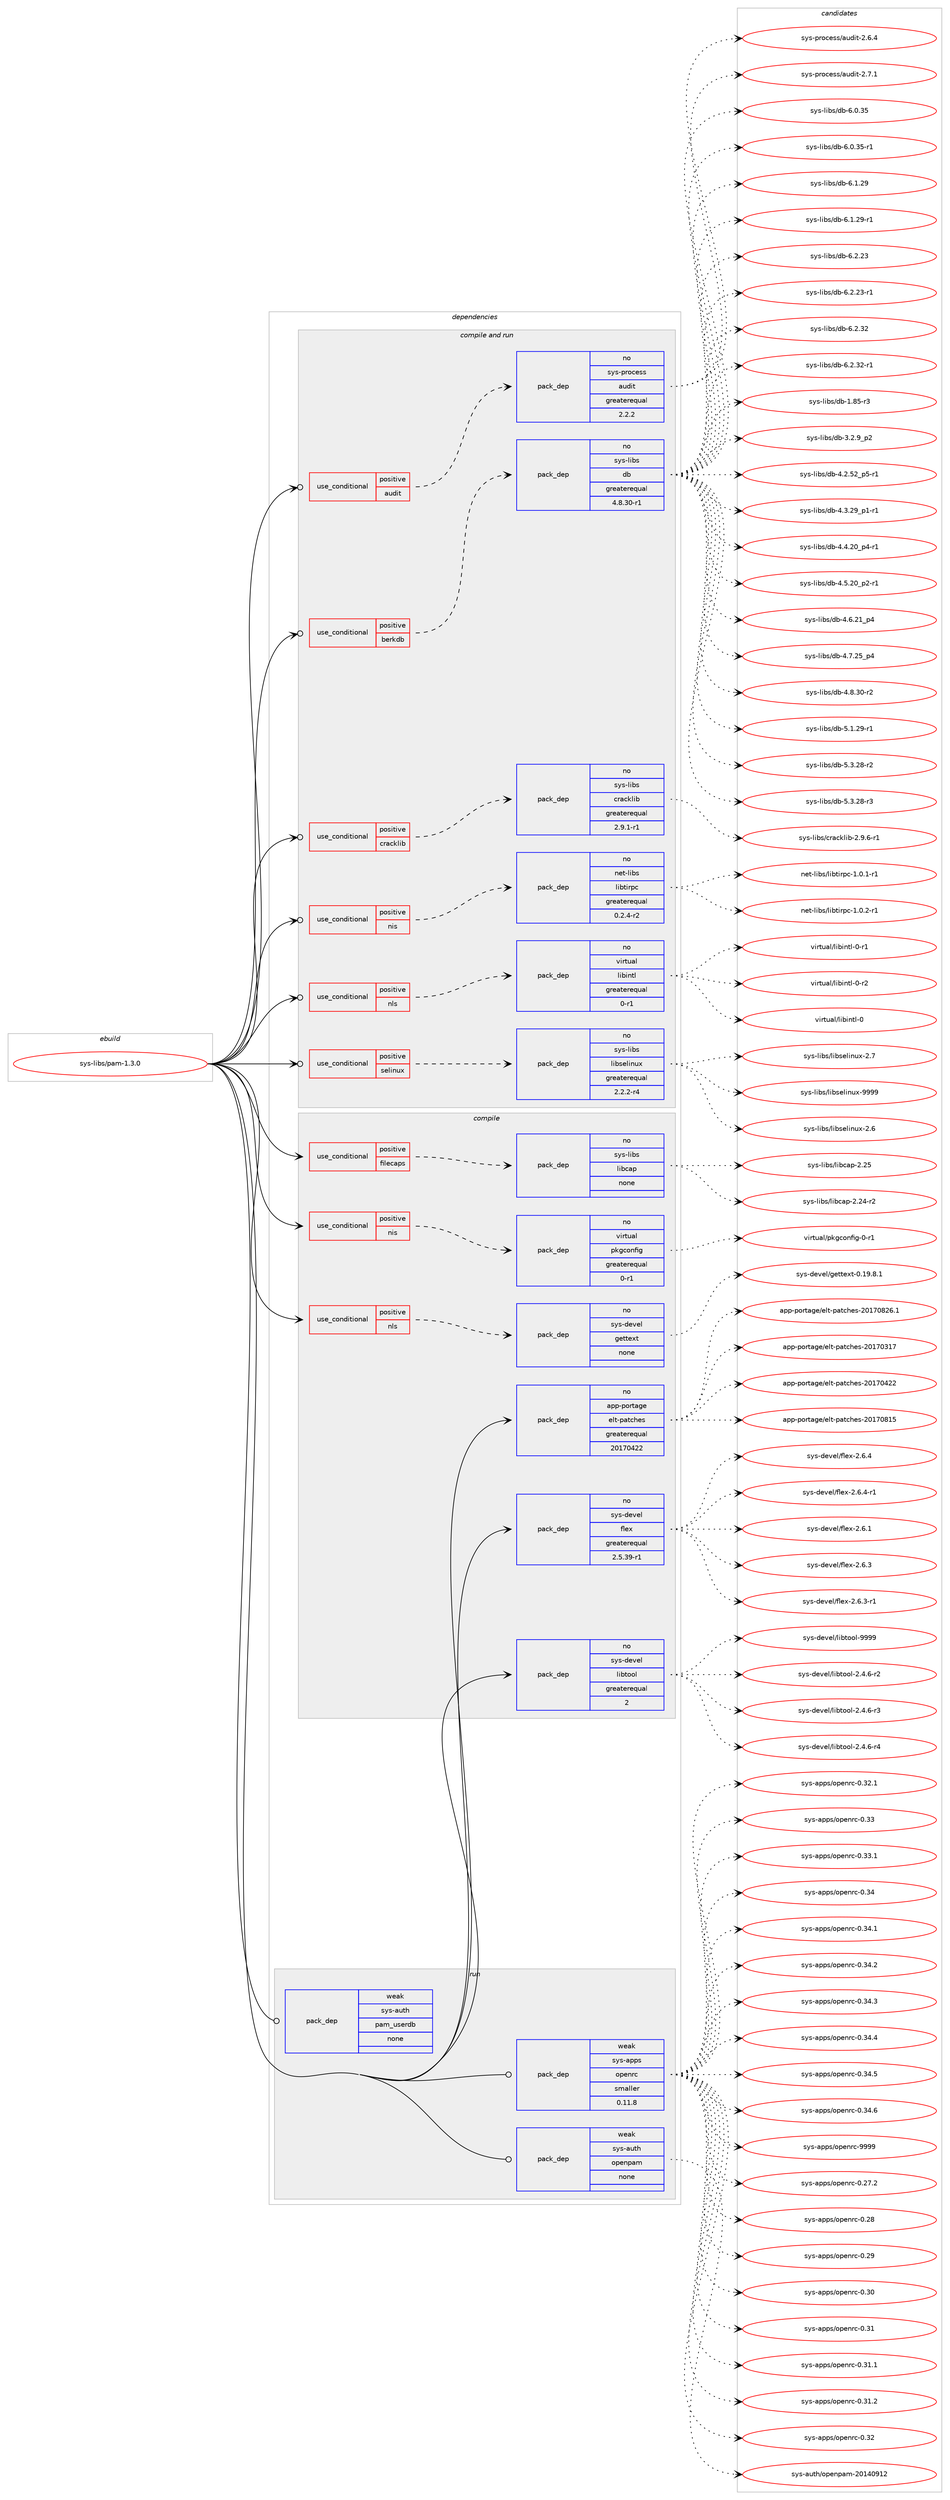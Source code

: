 digraph prolog {

# *************
# Graph options
# *************

newrank=true;
concentrate=true;
compound=true;
graph [rankdir=LR,fontname=Helvetica,fontsize=10,ranksep=1.5];#, ranksep=2.5, nodesep=0.2];
edge  [arrowhead=vee];
node  [fontname=Helvetica,fontsize=10];

# **********
# The ebuild
# **********

subgraph cluster_leftcol {
color=gray;
rank=same;
label=<<i>ebuild</i>>;
id [label="sys-libs/pam-1.3.0", color=red, width=4, href="../sys-libs/pam-1.3.0.svg"];
}

# ****************
# The dependencies
# ****************

subgraph cluster_midcol {
color=gray;
label=<<i>dependencies</i>>;
subgraph cluster_compile {
fillcolor="#eeeeee";
style=filled;
label=<<i>compile</i>>;
subgraph cond118467 {
dependency495608 [label=<<TABLE BORDER="0" CELLBORDER="1" CELLSPACING="0" CELLPADDING="4"><TR><TD ROWSPAN="3" CELLPADDING="10">use_conditional</TD></TR><TR><TD>positive</TD></TR><TR><TD>filecaps</TD></TR></TABLE>>, shape=none, color=red];
subgraph pack368353 {
dependency495609 [label=<<TABLE BORDER="0" CELLBORDER="1" CELLSPACING="0" CELLPADDING="4" WIDTH="220"><TR><TD ROWSPAN="6" CELLPADDING="30">pack_dep</TD></TR><TR><TD WIDTH="110">no</TD></TR><TR><TD>sys-libs</TD></TR><TR><TD>libcap</TD></TR><TR><TD>none</TD></TR><TR><TD></TD></TR></TABLE>>, shape=none, color=blue];
}
dependency495608:e -> dependency495609:w [weight=20,style="dashed",arrowhead="vee"];
}
id:e -> dependency495608:w [weight=20,style="solid",arrowhead="vee"];
subgraph cond118468 {
dependency495610 [label=<<TABLE BORDER="0" CELLBORDER="1" CELLSPACING="0" CELLPADDING="4"><TR><TD ROWSPAN="3" CELLPADDING="10">use_conditional</TD></TR><TR><TD>positive</TD></TR><TR><TD>nis</TD></TR></TABLE>>, shape=none, color=red];
subgraph pack368354 {
dependency495611 [label=<<TABLE BORDER="0" CELLBORDER="1" CELLSPACING="0" CELLPADDING="4" WIDTH="220"><TR><TD ROWSPAN="6" CELLPADDING="30">pack_dep</TD></TR><TR><TD WIDTH="110">no</TD></TR><TR><TD>virtual</TD></TR><TR><TD>pkgconfig</TD></TR><TR><TD>greaterequal</TD></TR><TR><TD>0-r1</TD></TR></TABLE>>, shape=none, color=blue];
}
dependency495610:e -> dependency495611:w [weight=20,style="dashed",arrowhead="vee"];
}
id:e -> dependency495610:w [weight=20,style="solid",arrowhead="vee"];
subgraph cond118469 {
dependency495612 [label=<<TABLE BORDER="0" CELLBORDER="1" CELLSPACING="0" CELLPADDING="4"><TR><TD ROWSPAN="3" CELLPADDING="10">use_conditional</TD></TR><TR><TD>positive</TD></TR><TR><TD>nls</TD></TR></TABLE>>, shape=none, color=red];
subgraph pack368355 {
dependency495613 [label=<<TABLE BORDER="0" CELLBORDER="1" CELLSPACING="0" CELLPADDING="4" WIDTH="220"><TR><TD ROWSPAN="6" CELLPADDING="30">pack_dep</TD></TR><TR><TD WIDTH="110">no</TD></TR><TR><TD>sys-devel</TD></TR><TR><TD>gettext</TD></TR><TR><TD>none</TD></TR><TR><TD></TD></TR></TABLE>>, shape=none, color=blue];
}
dependency495612:e -> dependency495613:w [weight=20,style="dashed",arrowhead="vee"];
}
id:e -> dependency495612:w [weight=20,style="solid",arrowhead="vee"];
subgraph pack368356 {
dependency495614 [label=<<TABLE BORDER="0" CELLBORDER="1" CELLSPACING="0" CELLPADDING="4" WIDTH="220"><TR><TD ROWSPAN="6" CELLPADDING="30">pack_dep</TD></TR><TR><TD WIDTH="110">no</TD></TR><TR><TD>app-portage</TD></TR><TR><TD>elt-patches</TD></TR><TR><TD>greaterequal</TD></TR><TR><TD>20170422</TD></TR></TABLE>>, shape=none, color=blue];
}
id:e -> dependency495614:w [weight=20,style="solid",arrowhead="vee"];
subgraph pack368357 {
dependency495615 [label=<<TABLE BORDER="0" CELLBORDER="1" CELLSPACING="0" CELLPADDING="4" WIDTH="220"><TR><TD ROWSPAN="6" CELLPADDING="30">pack_dep</TD></TR><TR><TD WIDTH="110">no</TD></TR><TR><TD>sys-devel</TD></TR><TR><TD>flex</TD></TR><TR><TD>greaterequal</TD></TR><TR><TD>2.5.39-r1</TD></TR></TABLE>>, shape=none, color=blue];
}
id:e -> dependency495615:w [weight=20,style="solid",arrowhead="vee"];
subgraph pack368358 {
dependency495616 [label=<<TABLE BORDER="0" CELLBORDER="1" CELLSPACING="0" CELLPADDING="4" WIDTH="220"><TR><TD ROWSPAN="6" CELLPADDING="30">pack_dep</TD></TR><TR><TD WIDTH="110">no</TD></TR><TR><TD>sys-devel</TD></TR><TR><TD>libtool</TD></TR><TR><TD>greaterequal</TD></TR><TR><TD>2</TD></TR></TABLE>>, shape=none, color=blue];
}
id:e -> dependency495616:w [weight=20,style="solid",arrowhead="vee"];
}
subgraph cluster_compileandrun {
fillcolor="#eeeeee";
style=filled;
label=<<i>compile and run</i>>;
subgraph cond118470 {
dependency495617 [label=<<TABLE BORDER="0" CELLBORDER="1" CELLSPACING="0" CELLPADDING="4"><TR><TD ROWSPAN="3" CELLPADDING="10">use_conditional</TD></TR><TR><TD>positive</TD></TR><TR><TD>audit</TD></TR></TABLE>>, shape=none, color=red];
subgraph pack368359 {
dependency495618 [label=<<TABLE BORDER="0" CELLBORDER="1" CELLSPACING="0" CELLPADDING="4" WIDTH="220"><TR><TD ROWSPAN="6" CELLPADDING="30">pack_dep</TD></TR><TR><TD WIDTH="110">no</TD></TR><TR><TD>sys-process</TD></TR><TR><TD>audit</TD></TR><TR><TD>greaterequal</TD></TR><TR><TD>2.2.2</TD></TR></TABLE>>, shape=none, color=blue];
}
dependency495617:e -> dependency495618:w [weight=20,style="dashed",arrowhead="vee"];
}
id:e -> dependency495617:w [weight=20,style="solid",arrowhead="odotvee"];
subgraph cond118471 {
dependency495619 [label=<<TABLE BORDER="0" CELLBORDER="1" CELLSPACING="0" CELLPADDING="4"><TR><TD ROWSPAN="3" CELLPADDING="10">use_conditional</TD></TR><TR><TD>positive</TD></TR><TR><TD>berkdb</TD></TR></TABLE>>, shape=none, color=red];
subgraph pack368360 {
dependency495620 [label=<<TABLE BORDER="0" CELLBORDER="1" CELLSPACING="0" CELLPADDING="4" WIDTH="220"><TR><TD ROWSPAN="6" CELLPADDING="30">pack_dep</TD></TR><TR><TD WIDTH="110">no</TD></TR><TR><TD>sys-libs</TD></TR><TR><TD>db</TD></TR><TR><TD>greaterequal</TD></TR><TR><TD>4.8.30-r1</TD></TR></TABLE>>, shape=none, color=blue];
}
dependency495619:e -> dependency495620:w [weight=20,style="dashed",arrowhead="vee"];
}
id:e -> dependency495619:w [weight=20,style="solid",arrowhead="odotvee"];
subgraph cond118472 {
dependency495621 [label=<<TABLE BORDER="0" CELLBORDER="1" CELLSPACING="0" CELLPADDING="4"><TR><TD ROWSPAN="3" CELLPADDING="10">use_conditional</TD></TR><TR><TD>positive</TD></TR><TR><TD>cracklib</TD></TR></TABLE>>, shape=none, color=red];
subgraph pack368361 {
dependency495622 [label=<<TABLE BORDER="0" CELLBORDER="1" CELLSPACING="0" CELLPADDING="4" WIDTH="220"><TR><TD ROWSPAN="6" CELLPADDING="30">pack_dep</TD></TR><TR><TD WIDTH="110">no</TD></TR><TR><TD>sys-libs</TD></TR><TR><TD>cracklib</TD></TR><TR><TD>greaterequal</TD></TR><TR><TD>2.9.1-r1</TD></TR></TABLE>>, shape=none, color=blue];
}
dependency495621:e -> dependency495622:w [weight=20,style="dashed",arrowhead="vee"];
}
id:e -> dependency495621:w [weight=20,style="solid",arrowhead="odotvee"];
subgraph cond118473 {
dependency495623 [label=<<TABLE BORDER="0" CELLBORDER="1" CELLSPACING="0" CELLPADDING="4"><TR><TD ROWSPAN="3" CELLPADDING="10">use_conditional</TD></TR><TR><TD>positive</TD></TR><TR><TD>nis</TD></TR></TABLE>>, shape=none, color=red];
subgraph pack368362 {
dependency495624 [label=<<TABLE BORDER="0" CELLBORDER="1" CELLSPACING="0" CELLPADDING="4" WIDTH="220"><TR><TD ROWSPAN="6" CELLPADDING="30">pack_dep</TD></TR><TR><TD WIDTH="110">no</TD></TR><TR><TD>net-libs</TD></TR><TR><TD>libtirpc</TD></TR><TR><TD>greaterequal</TD></TR><TR><TD>0.2.4-r2</TD></TR></TABLE>>, shape=none, color=blue];
}
dependency495623:e -> dependency495624:w [weight=20,style="dashed",arrowhead="vee"];
}
id:e -> dependency495623:w [weight=20,style="solid",arrowhead="odotvee"];
subgraph cond118474 {
dependency495625 [label=<<TABLE BORDER="0" CELLBORDER="1" CELLSPACING="0" CELLPADDING="4"><TR><TD ROWSPAN="3" CELLPADDING="10">use_conditional</TD></TR><TR><TD>positive</TD></TR><TR><TD>nls</TD></TR></TABLE>>, shape=none, color=red];
subgraph pack368363 {
dependency495626 [label=<<TABLE BORDER="0" CELLBORDER="1" CELLSPACING="0" CELLPADDING="4" WIDTH="220"><TR><TD ROWSPAN="6" CELLPADDING="30">pack_dep</TD></TR><TR><TD WIDTH="110">no</TD></TR><TR><TD>virtual</TD></TR><TR><TD>libintl</TD></TR><TR><TD>greaterequal</TD></TR><TR><TD>0-r1</TD></TR></TABLE>>, shape=none, color=blue];
}
dependency495625:e -> dependency495626:w [weight=20,style="dashed",arrowhead="vee"];
}
id:e -> dependency495625:w [weight=20,style="solid",arrowhead="odotvee"];
subgraph cond118475 {
dependency495627 [label=<<TABLE BORDER="0" CELLBORDER="1" CELLSPACING="0" CELLPADDING="4"><TR><TD ROWSPAN="3" CELLPADDING="10">use_conditional</TD></TR><TR><TD>positive</TD></TR><TR><TD>selinux</TD></TR></TABLE>>, shape=none, color=red];
subgraph pack368364 {
dependency495628 [label=<<TABLE BORDER="0" CELLBORDER="1" CELLSPACING="0" CELLPADDING="4" WIDTH="220"><TR><TD ROWSPAN="6" CELLPADDING="30">pack_dep</TD></TR><TR><TD WIDTH="110">no</TD></TR><TR><TD>sys-libs</TD></TR><TR><TD>libselinux</TD></TR><TR><TD>greaterequal</TD></TR><TR><TD>2.2.2-r4</TD></TR></TABLE>>, shape=none, color=blue];
}
dependency495627:e -> dependency495628:w [weight=20,style="dashed",arrowhead="vee"];
}
id:e -> dependency495627:w [weight=20,style="solid",arrowhead="odotvee"];
}
subgraph cluster_run {
fillcolor="#eeeeee";
style=filled;
label=<<i>run</i>>;
subgraph pack368365 {
dependency495629 [label=<<TABLE BORDER="0" CELLBORDER="1" CELLSPACING="0" CELLPADDING="4" WIDTH="220"><TR><TD ROWSPAN="6" CELLPADDING="30">pack_dep</TD></TR><TR><TD WIDTH="110">weak</TD></TR><TR><TD>sys-apps</TD></TR><TR><TD>openrc</TD></TR><TR><TD>smaller</TD></TR><TR><TD>0.11.8</TD></TR></TABLE>>, shape=none, color=blue];
}
id:e -> dependency495629:w [weight=20,style="solid",arrowhead="odot"];
subgraph pack368366 {
dependency495630 [label=<<TABLE BORDER="0" CELLBORDER="1" CELLSPACING="0" CELLPADDING="4" WIDTH="220"><TR><TD ROWSPAN="6" CELLPADDING="30">pack_dep</TD></TR><TR><TD WIDTH="110">weak</TD></TR><TR><TD>sys-auth</TD></TR><TR><TD>openpam</TD></TR><TR><TD>none</TD></TR><TR><TD></TD></TR></TABLE>>, shape=none, color=blue];
}
id:e -> dependency495630:w [weight=20,style="solid",arrowhead="odot"];
subgraph pack368367 {
dependency495631 [label=<<TABLE BORDER="0" CELLBORDER="1" CELLSPACING="0" CELLPADDING="4" WIDTH="220"><TR><TD ROWSPAN="6" CELLPADDING="30">pack_dep</TD></TR><TR><TD WIDTH="110">weak</TD></TR><TR><TD>sys-auth</TD></TR><TR><TD>pam_userdb</TD></TR><TR><TD>none</TD></TR><TR><TD></TD></TR></TABLE>>, shape=none, color=blue];
}
id:e -> dependency495631:w [weight=20,style="solid",arrowhead="odot"];
}
}

# **************
# The candidates
# **************

subgraph cluster_choices {
rank=same;
color=gray;
label=<<i>candidates</i>>;

subgraph choice368353 {
color=black;
nodesep=1;
choice11512111545108105981154710810598999711245504650524511450 [label="sys-libs/libcap-2.24-r2", color=red, width=4,href="../sys-libs/libcap-2.24-r2.svg"];
choice1151211154510810598115471081059899971124550465053 [label="sys-libs/libcap-2.25", color=red, width=4,href="../sys-libs/libcap-2.25.svg"];
dependency495609:e -> choice11512111545108105981154710810598999711245504650524511450:w [style=dotted,weight="100"];
dependency495609:e -> choice1151211154510810598115471081059899971124550465053:w [style=dotted,weight="100"];
}
subgraph choice368354 {
color=black;
nodesep=1;
choice11810511411611797108471121071039911111010210510345484511449 [label="virtual/pkgconfig-0-r1", color=red, width=4,href="../virtual/pkgconfig-0-r1.svg"];
dependency495611:e -> choice11810511411611797108471121071039911111010210510345484511449:w [style=dotted,weight="100"];
}
subgraph choice368355 {
color=black;
nodesep=1;
choice1151211154510010111810110847103101116116101120116454846495746564649 [label="sys-devel/gettext-0.19.8.1", color=red, width=4,href="../sys-devel/gettext-0.19.8.1.svg"];
dependency495613:e -> choice1151211154510010111810110847103101116116101120116454846495746564649:w [style=dotted,weight="100"];
}
subgraph choice368356 {
color=black;
nodesep=1;
choice97112112451121111141169710310147101108116451129711699104101115455048495548514955 [label="app-portage/elt-patches-20170317", color=red, width=4,href="../app-portage/elt-patches-20170317.svg"];
choice97112112451121111141169710310147101108116451129711699104101115455048495548525050 [label="app-portage/elt-patches-20170422", color=red, width=4,href="../app-portage/elt-patches-20170422.svg"];
choice97112112451121111141169710310147101108116451129711699104101115455048495548564953 [label="app-portage/elt-patches-20170815", color=red, width=4,href="../app-portage/elt-patches-20170815.svg"];
choice971121124511211111411697103101471011081164511297116991041011154550484955485650544649 [label="app-portage/elt-patches-20170826.1", color=red, width=4,href="../app-portage/elt-patches-20170826.1.svg"];
dependency495614:e -> choice97112112451121111141169710310147101108116451129711699104101115455048495548514955:w [style=dotted,weight="100"];
dependency495614:e -> choice97112112451121111141169710310147101108116451129711699104101115455048495548525050:w [style=dotted,weight="100"];
dependency495614:e -> choice97112112451121111141169710310147101108116451129711699104101115455048495548564953:w [style=dotted,weight="100"];
dependency495614:e -> choice971121124511211111411697103101471011081164511297116991041011154550484955485650544649:w [style=dotted,weight="100"];
}
subgraph choice368357 {
color=black;
nodesep=1;
choice1151211154510010111810110847102108101120455046544649 [label="sys-devel/flex-2.6.1", color=red, width=4,href="../sys-devel/flex-2.6.1.svg"];
choice1151211154510010111810110847102108101120455046544651 [label="sys-devel/flex-2.6.3", color=red, width=4,href="../sys-devel/flex-2.6.3.svg"];
choice11512111545100101118101108471021081011204550465446514511449 [label="sys-devel/flex-2.6.3-r1", color=red, width=4,href="../sys-devel/flex-2.6.3-r1.svg"];
choice1151211154510010111810110847102108101120455046544652 [label="sys-devel/flex-2.6.4", color=red, width=4,href="../sys-devel/flex-2.6.4.svg"];
choice11512111545100101118101108471021081011204550465446524511449 [label="sys-devel/flex-2.6.4-r1", color=red, width=4,href="../sys-devel/flex-2.6.4-r1.svg"];
dependency495615:e -> choice1151211154510010111810110847102108101120455046544649:w [style=dotted,weight="100"];
dependency495615:e -> choice1151211154510010111810110847102108101120455046544651:w [style=dotted,weight="100"];
dependency495615:e -> choice11512111545100101118101108471021081011204550465446514511449:w [style=dotted,weight="100"];
dependency495615:e -> choice1151211154510010111810110847102108101120455046544652:w [style=dotted,weight="100"];
dependency495615:e -> choice11512111545100101118101108471021081011204550465446524511449:w [style=dotted,weight="100"];
}
subgraph choice368358 {
color=black;
nodesep=1;
choice1151211154510010111810110847108105981161111111084550465246544511450 [label="sys-devel/libtool-2.4.6-r2", color=red, width=4,href="../sys-devel/libtool-2.4.6-r2.svg"];
choice1151211154510010111810110847108105981161111111084550465246544511451 [label="sys-devel/libtool-2.4.6-r3", color=red, width=4,href="../sys-devel/libtool-2.4.6-r3.svg"];
choice1151211154510010111810110847108105981161111111084550465246544511452 [label="sys-devel/libtool-2.4.6-r4", color=red, width=4,href="../sys-devel/libtool-2.4.6-r4.svg"];
choice1151211154510010111810110847108105981161111111084557575757 [label="sys-devel/libtool-9999", color=red, width=4,href="../sys-devel/libtool-9999.svg"];
dependency495616:e -> choice1151211154510010111810110847108105981161111111084550465246544511450:w [style=dotted,weight="100"];
dependency495616:e -> choice1151211154510010111810110847108105981161111111084550465246544511451:w [style=dotted,weight="100"];
dependency495616:e -> choice1151211154510010111810110847108105981161111111084550465246544511452:w [style=dotted,weight="100"];
dependency495616:e -> choice1151211154510010111810110847108105981161111111084557575757:w [style=dotted,weight="100"];
}
subgraph choice368359 {
color=black;
nodesep=1;
choice11512111545112114111991011151154797117100105116455046544652 [label="sys-process/audit-2.6.4", color=red, width=4,href="../sys-process/audit-2.6.4.svg"];
choice11512111545112114111991011151154797117100105116455046554649 [label="sys-process/audit-2.7.1", color=red, width=4,href="../sys-process/audit-2.7.1.svg"];
dependency495618:e -> choice11512111545112114111991011151154797117100105116455046544652:w [style=dotted,weight="100"];
dependency495618:e -> choice11512111545112114111991011151154797117100105116455046554649:w [style=dotted,weight="100"];
}
subgraph choice368360 {
color=black;
nodesep=1;
choice1151211154510810598115471009845494656534511451 [label="sys-libs/db-1.85-r3", color=red, width=4,href="../sys-libs/db-1.85-r3.svg"];
choice115121115451081059811547100984551465046579511250 [label="sys-libs/db-3.2.9_p2", color=red, width=4,href="../sys-libs/db-3.2.9_p2.svg"];
choice115121115451081059811547100984552465046535095112534511449 [label="sys-libs/db-4.2.52_p5-r1", color=red, width=4,href="../sys-libs/db-4.2.52_p5-r1.svg"];
choice115121115451081059811547100984552465146505795112494511449 [label="sys-libs/db-4.3.29_p1-r1", color=red, width=4,href="../sys-libs/db-4.3.29_p1-r1.svg"];
choice115121115451081059811547100984552465246504895112524511449 [label="sys-libs/db-4.4.20_p4-r1", color=red, width=4,href="../sys-libs/db-4.4.20_p4-r1.svg"];
choice115121115451081059811547100984552465346504895112504511449 [label="sys-libs/db-4.5.20_p2-r1", color=red, width=4,href="../sys-libs/db-4.5.20_p2-r1.svg"];
choice11512111545108105981154710098455246544650499511252 [label="sys-libs/db-4.6.21_p4", color=red, width=4,href="../sys-libs/db-4.6.21_p4.svg"];
choice11512111545108105981154710098455246554650539511252 [label="sys-libs/db-4.7.25_p4", color=red, width=4,href="../sys-libs/db-4.7.25_p4.svg"];
choice11512111545108105981154710098455246564651484511450 [label="sys-libs/db-4.8.30-r2", color=red, width=4,href="../sys-libs/db-4.8.30-r2.svg"];
choice11512111545108105981154710098455346494650574511449 [label="sys-libs/db-5.1.29-r1", color=red, width=4,href="../sys-libs/db-5.1.29-r1.svg"];
choice11512111545108105981154710098455346514650564511450 [label="sys-libs/db-5.3.28-r2", color=red, width=4,href="../sys-libs/db-5.3.28-r2.svg"];
choice11512111545108105981154710098455346514650564511451 [label="sys-libs/db-5.3.28-r3", color=red, width=4,href="../sys-libs/db-5.3.28-r3.svg"];
choice1151211154510810598115471009845544648465153 [label="sys-libs/db-6.0.35", color=red, width=4,href="../sys-libs/db-6.0.35.svg"];
choice11512111545108105981154710098455446484651534511449 [label="sys-libs/db-6.0.35-r1", color=red, width=4,href="../sys-libs/db-6.0.35-r1.svg"];
choice1151211154510810598115471009845544649465057 [label="sys-libs/db-6.1.29", color=red, width=4,href="../sys-libs/db-6.1.29.svg"];
choice11512111545108105981154710098455446494650574511449 [label="sys-libs/db-6.1.29-r1", color=red, width=4,href="../sys-libs/db-6.1.29-r1.svg"];
choice1151211154510810598115471009845544650465051 [label="sys-libs/db-6.2.23", color=red, width=4,href="../sys-libs/db-6.2.23.svg"];
choice11512111545108105981154710098455446504650514511449 [label="sys-libs/db-6.2.23-r1", color=red, width=4,href="../sys-libs/db-6.2.23-r1.svg"];
choice1151211154510810598115471009845544650465150 [label="sys-libs/db-6.2.32", color=red, width=4,href="../sys-libs/db-6.2.32.svg"];
choice11512111545108105981154710098455446504651504511449 [label="sys-libs/db-6.2.32-r1", color=red, width=4,href="../sys-libs/db-6.2.32-r1.svg"];
dependency495620:e -> choice1151211154510810598115471009845494656534511451:w [style=dotted,weight="100"];
dependency495620:e -> choice115121115451081059811547100984551465046579511250:w [style=dotted,weight="100"];
dependency495620:e -> choice115121115451081059811547100984552465046535095112534511449:w [style=dotted,weight="100"];
dependency495620:e -> choice115121115451081059811547100984552465146505795112494511449:w [style=dotted,weight="100"];
dependency495620:e -> choice115121115451081059811547100984552465246504895112524511449:w [style=dotted,weight="100"];
dependency495620:e -> choice115121115451081059811547100984552465346504895112504511449:w [style=dotted,weight="100"];
dependency495620:e -> choice11512111545108105981154710098455246544650499511252:w [style=dotted,weight="100"];
dependency495620:e -> choice11512111545108105981154710098455246554650539511252:w [style=dotted,weight="100"];
dependency495620:e -> choice11512111545108105981154710098455246564651484511450:w [style=dotted,weight="100"];
dependency495620:e -> choice11512111545108105981154710098455346494650574511449:w [style=dotted,weight="100"];
dependency495620:e -> choice11512111545108105981154710098455346514650564511450:w [style=dotted,weight="100"];
dependency495620:e -> choice11512111545108105981154710098455346514650564511451:w [style=dotted,weight="100"];
dependency495620:e -> choice1151211154510810598115471009845544648465153:w [style=dotted,weight="100"];
dependency495620:e -> choice11512111545108105981154710098455446484651534511449:w [style=dotted,weight="100"];
dependency495620:e -> choice1151211154510810598115471009845544649465057:w [style=dotted,weight="100"];
dependency495620:e -> choice11512111545108105981154710098455446494650574511449:w [style=dotted,weight="100"];
dependency495620:e -> choice1151211154510810598115471009845544650465051:w [style=dotted,weight="100"];
dependency495620:e -> choice11512111545108105981154710098455446504650514511449:w [style=dotted,weight="100"];
dependency495620:e -> choice1151211154510810598115471009845544650465150:w [style=dotted,weight="100"];
dependency495620:e -> choice11512111545108105981154710098455446504651504511449:w [style=dotted,weight="100"];
}
subgraph choice368361 {
color=black;
nodesep=1;
choice115121115451081059811547991149799107108105984550465746544511449 [label="sys-libs/cracklib-2.9.6-r1", color=red, width=4,href="../sys-libs/cracklib-2.9.6-r1.svg"];
dependency495622:e -> choice115121115451081059811547991149799107108105984550465746544511449:w [style=dotted,weight="100"];
}
subgraph choice368362 {
color=black;
nodesep=1;
choice11010111645108105981154710810598116105114112994549464846494511449 [label="net-libs/libtirpc-1.0.1-r1", color=red, width=4,href="../net-libs/libtirpc-1.0.1-r1.svg"];
choice11010111645108105981154710810598116105114112994549464846504511449 [label="net-libs/libtirpc-1.0.2-r1", color=red, width=4,href="../net-libs/libtirpc-1.0.2-r1.svg"];
dependency495624:e -> choice11010111645108105981154710810598116105114112994549464846494511449:w [style=dotted,weight="100"];
dependency495624:e -> choice11010111645108105981154710810598116105114112994549464846504511449:w [style=dotted,weight="100"];
}
subgraph choice368363 {
color=black;
nodesep=1;
choice1181051141161179710847108105981051101161084548 [label="virtual/libintl-0", color=red, width=4,href="../virtual/libintl-0.svg"];
choice11810511411611797108471081059810511011610845484511449 [label="virtual/libintl-0-r1", color=red, width=4,href="../virtual/libintl-0-r1.svg"];
choice11810511411611797108471081059810511011610845484511450 [label="virtual/libintl-0-r2", color=red, width=4,href="../virtual/libintl-0-r2.svg"];
dependency495626:e -> choice1181051141161179710847108105981051101161084548:w [style=dotted,weight="100"];
dependency495626:e -> choice11810511411611797108471081059810511011610845484511449:w [style=dotted,weight="100"];
dependency495626:e -> choice11810511411611797108471081059810511011610845484511450:w [style=dotted,weight="100"];
}
subgraph choice368364 {
color=black;
nodesep=1;
choice1151211154510810598115471081059811510110810511011712045504654 [label="sys-libs/libselinux-2.6", color=red, width=4,href="../sys-libs/libselinux-2.6.svg"];
choice1151211154510810598115471081059811510110810511011712045504655 [label="sys-libs/libselinux-2.7", color=red, width=4,href="../sys-libs/libselinux-2.7.svg"];
choice115121115451081059811547108105981151011081051101171204557575757 [label="sys-libs/libselinux-9999", color=red, width=4,href="../sys-libs/libselinux-9999.svg"];
dependency495628:e -> choice1151211154510810598115471081059811510110810511011712045504654:w [style=dotted,weight="100"];
dependency495628:e -> choice1151211154510810598115471081059811510110810511011712045504655:w [style=dotted,weight="100"];
dependency495628:e -> choice115121115451081059811547108105981151011081051101171204557575757:w [style=dotted,weight="100"];
}
subgraph choice368365 {
color=black;
nodesep=1;
choice1151211154597112112115471111121011101149945484650554650 [label="sys-apps/openrc-0.27.2", color=red, width=4,href="../sys-apps/openrc-0.27.2.svg"];
choice115121115459711211211547111112101110114994548465056 [label="sys-apps/openrc-0.28", color=red, width=4,href="../sys-apps/openrc-0.28.svg"];
choice115121115459711211211547111112101110114994548465057 [label="sys-apps/openrc-0.29", color=red, width=4,href="../sys-apps/openrc-0.29.svg"];
choice115121115459711211211547111112101110114994548465148 [label="sys-apps/openrc-0.30", color=red, width=4,href="../sys-apps/openrc-0.30.svg"];
choice115121115459711211211547111112101110114994548465149 [label="sys-apps/openrc-0.31", color=red, width=4,href="../sys-apps/openrc-0.31.svg"];
choice1151211154597112112115471111121011101149945484651494649 [label="sys-apps/openrc-0.31.1", color=red, width=4,href="../sys-apps/openrc-0.31.1.svg"];
choice1151211154597112112115471111121011101149945484651494650 [label="sys-apps/openrc-0.31.2", color=red, width=4,href="../sys-apps/openrc-0.31.2.svg"];
choice115121115459711211211547111112101110114994548465150 [label="sys-apps/openrc-0.32", color=red, width=4,href="../sys-apps/openrc-0.32.svg"];
choice1151211154597112112115471111121011101149945484651504649 [label="sys-apps/openrc-0.32.1", color=red, width=4,href="../sys-apps/openrc-0.32.1.svg"];
choice115121115459711211211547111112101110114994548465151 [label="sys-apps/openrc-0.33", color=red, width=4,href="../sys-apps/openrc-0.33.svg"];
choice1151211154597112112115471111121011101149945484651514649 [label="sys-apps/openrc-0.33.1", color=red, width=4,href="../sys-apps/openrc-0.33.1.svg"];
choice115121115459711211211547111112101110114994548465152 [label="sys-apps/openrc-0.34", color=red, width=4,href="../sys-apps/openrc-0.34.svg"];
choice1151211154597112112115471111121011101149945484651524649 [label="sys-apps/openrc-0.34.1", color=red, width=4,href="../sys-apps/openrc-0.34.1.svg"];
choice1151211154597112112115471111121011101149945484651524650 [label="sys-apps/openrc-0.34.2", color=red, width=4,href="../sys-apps/openrc-0.34.2.svg"];
choice1151211154597112112115471111121011101149945484651524651 [label="sys-apps/openrc-0.34.3", color=red, width=4,href="../sys-apps/openrc-0.34.3.svg"];
choice1151211154597112112115471111121011101149945484651524652 [label="sys-apps/openrc-0.34.4", color=red, width=4,href="../sys-apps/openrc-0.34.4.svg"];
choice1151211154597112112115471111121011101149945484651524653 [label="sys-apps/openrc-0.34.5", color=red, width=4,href="../sys-apps/openrc-0.34.5.svg"];
choice1151211154597112112115471111121011101149945484651524654 [label="sys-apps/openrc-0.34.6", color=red, width=4,href="../sys-apps/openrc-0.34.6.svg"];
choice115121115459711211211547111112101110114994557575757 [label="sys-apps/openrc-9999", color=red, width=4,href="../sys-apps/openrc-9999.svg"];
dependency495629:e -> choice1151211154597112112115471111121011101149945484650554650:w [style=dotted,weight="100"];
dependency495629:e -> choice115121115459711211211547111112101110114994548465056:w [style=dotted,weight="100"];
dependency495629:e -> choice115121115459711211211547111112101110114994548465057:w [style=dotted,weight="100"];
dependency495629:e -> choice115121115459711211211547111112101110114994548465148:w [style=dotted,weight="100"];
dependency495629:e -> choice115121115459711211211547111112101110114994548465149:w [style=dotted,weight="100"];
dependency495629:e -> choice1151211154597112112115471111121011101149945484651494649:w [style=dotted,weight="100"];
dependency495629:e -> choice1151211154597112112115471111121011101149945484651494650:w [style=dotted,weight="100"];
dependency495629:e -> choice115121115459711211211547111112101110114994548465150:w [style=dotted,weight="100"];
dependency495629:e -> choice1151211154597112112115471111121011101149945484651504649:w [style=dotted,weight="100"];
dependency495629:e -> choice115121115459711211211547111112101110114994548465151:w [style=dotted,weight="100"];
dependency495629:e -> choice1151211154597112112115471111121011101149945484651514649:w [style=dotted,weight="100"];
dependency495629:e -> choice115121115459711211211547111112101110114994548465152:w [style=dotted,weight="100"];
dependency495629:e -> choice1151211154597112112115471111121011101149945484651524649:w [style=dotted,weight="100"];
dependency495629:e -> choice1151211154597112112115471111121011101149945484651524650:w [style=dotted,weight="100"];
dependency495629:e -> choice1151211154597112112115471111121011101149945484651524651:w [style=dotted,weight="100"];
dependency495629:e -> choice1151211154597112112115471111121011101149945484651524652:w [style=dotted,weight="100"];
dependency495629:e -> choice1151211154597112112115471111121011101149945484651524653:w [style=dotted,weight="100"];
dependency495629:e -> choice1151211154597112112115471111121011101149945484651524654:w [style=dotted,weight="100"];
dependency495629:e -> choice115121115459711211211547111112101110114994557575757:w [style=dotted,weight="100"];
}
subgraph choice368366 {
color=black;
nodesep=1;
choice11512111545971171161044711111210111011297109455048495248574950 [label="sys-auth/openpam-20140912", color=red, width=4,href="../sys-auth/openpam-20140912.svg"];
dependency495630:e -> choice11512111545971171161044711111210111011297109455048495248574950:w [style=dotted,weight="100"];
}
subgraph choice368367 {
color=black;
nodesep=1;
}
}

}
